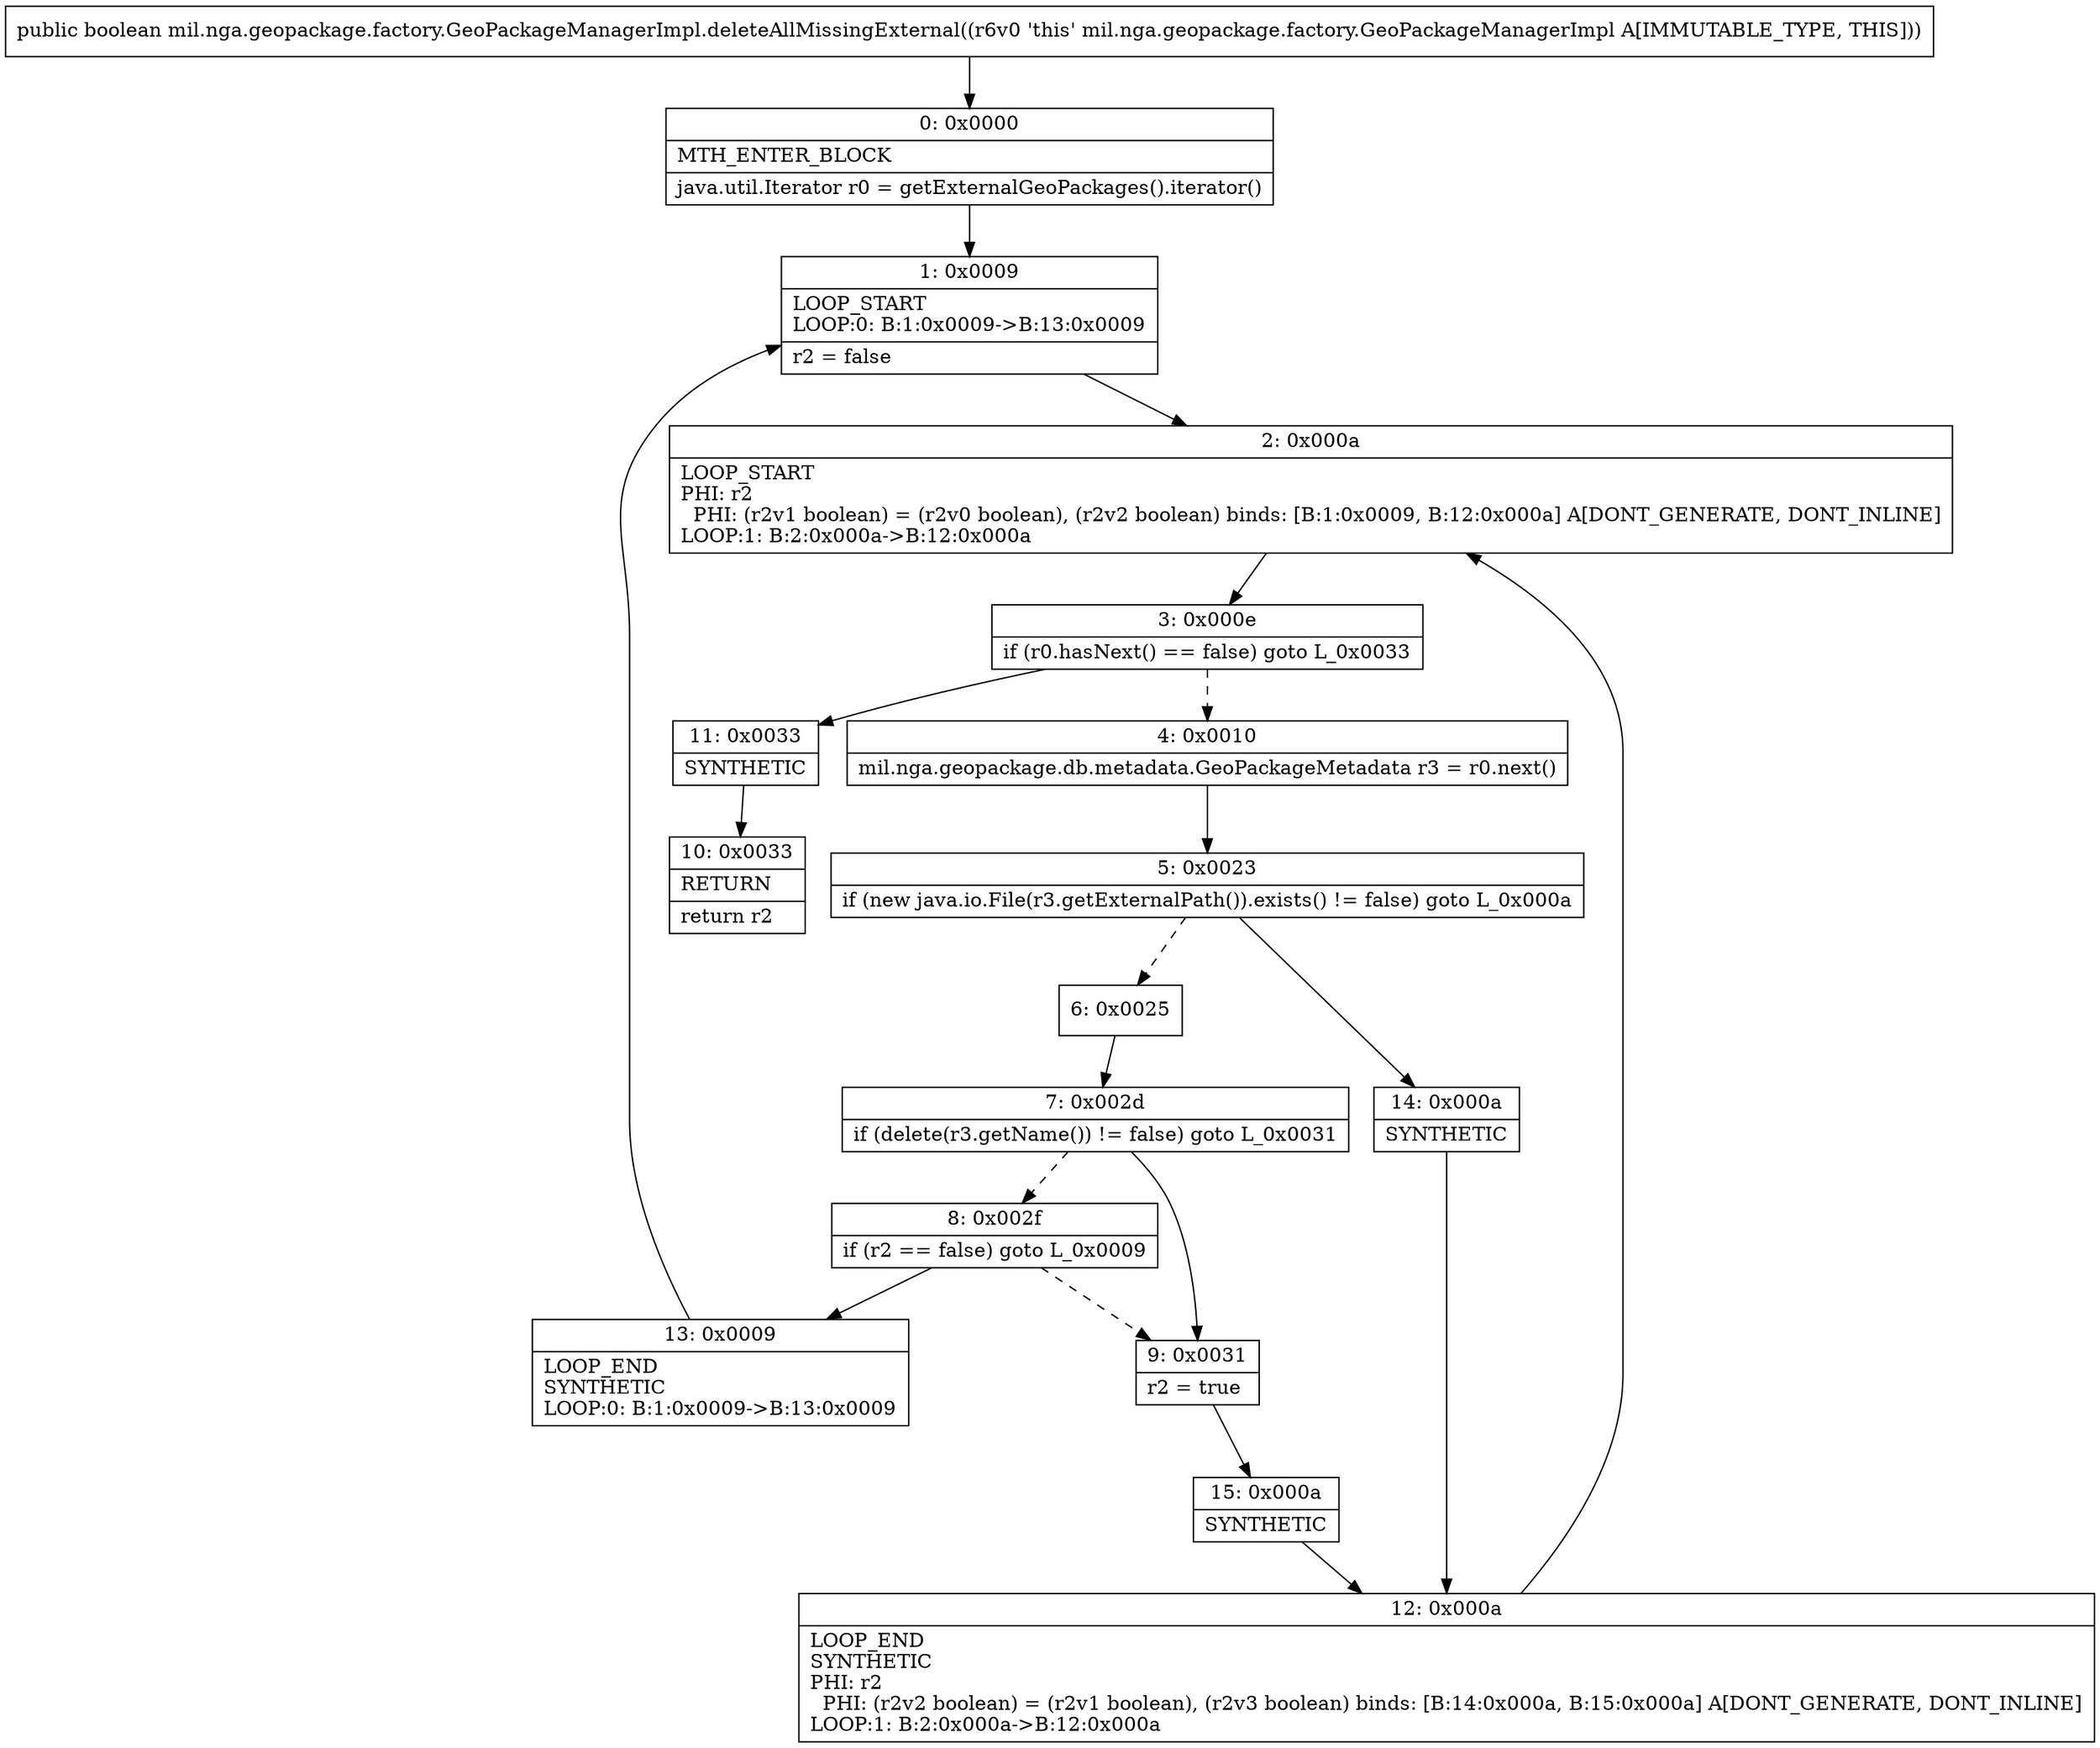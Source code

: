 digraph "CFG formil.nga.geopackage.factory.GeoPackageManagerImpl.deleteAllMissingExternal()Z" {
Node_0 [shape=record,label="{0\:\ 0x0000|MTH_ENTER_BLOCK\l|java.util.Iterator r0 = getExternalGeoPackages().iterator()\l}"];
Node_1 [shape=record,label="{1\:\ 0x0009|LOOP_START\lLOOP:0: B:1:0x0009\-\>B:13:0x0009\l|r2 = false\l}"];
Node_2 [shape=record,label="{2\:\ 0x000a|LOOP_START\lPHI: r2 \l  PHI: (r2v1 boolean) = (r2v0 boolean), (r2v2 boolean) binds: [B:1:0x0009, B:12:0x000a] A[DONT_GENERATE, DONT_INLINE]\lLOOP:1: B:2:0x000a\-\>B:12:0x000a\l}"];
Node_3 [shape=record,label="{3\:\ 0x000e|if (r0.hasNext() == false) goto L_0x0033\l}"];
Node_4 [shape=record,label="{4\:\ 0x0010|mil.nga.geopackage.db.metadata.GeoPackageMetadata r3 = r0.next()\l}"];
Node_5 [shape=record,label="{5\:\ 0x0023|if (new java.io.File(r3.getExternalPath()).exists() != false) goto L_0x000a\l}"];
Node_6 [shape=record,label="{6\:\ 0x0025}"];
Node_7 [shape=record,label="{7\:\ 0x002d|if (delete(r3.getName()) != false) goto L_0x0031\l}"];
Node_8 [shape=record,label="{8\:\ 0x002f|if (r2 == false) goto L_0x0009\l}"];
Node_9 [shape=record,label="{9\:\ 0x0031|r2 = true\l}"];
Node_10 [shape=record,label="{10\:\ 0x0033|RETURN\l|return r2\l}"];
Node_11 [shape=record,label="{11\:\ 0x0033|SYNTHETIC\l}"];
Node_12 [shape=record,label="{12\:\ 0x000a|LOOP_END\lSYNTHETIC\lPHI: r2 \l  PHI: (r2v2 boolean) = (r2v1 boolean), (r2v3 boolean) binds: [B:14:0x000a, B:15:0x000a] A[DONT_GENERATE, DONT_INLINE]\lLOOP:1: B:2:0x000a\-\>B:12:0x000a\l}"];
Node_13 [shape=record,label="{13\:\ 0x0009|LOOP_END\lSYNTHETIC\lLOOP:0: B:1:0x0009\-\>B:13:0x0009\l}"];
Node_14 [shape=record,label="{14\:\ 0x000a|SYNTHETIC\l}"];
Node_15 [shape=record,label="{15\:\ 0x000a|SYNTHETIC\l}"];
MethodNode[shape=record,label="{public boolean mil.nga.geopackage.factory.GeoPackageManagerImpl.deleteAllMissingExternal((r6v0 'this' mil.nga.geopackage.factory.GeoPackageManagerImpl A[IMMUTABLE_TYPE, THIS])) }"];
MethodNode -> Node_0;
Node_0 -> Node_1;
Node_1 -> Node_2;
Node_2 -> Node_3;
Node_3 -> Node_4[style=dashed];
Node_3 -> Node_11;
Node_4 -> Node_5;
Node_5 -> Node_6[style=dashed];
Node_5 -> Node_14;
Node_6 -> Node_7;
Node_7 -> Node_8[style=dashed];
Node_7 -> Node_9;
Node_8 -> Node_9[style=dashed];
Node_8 -> Node_13;
Node_9 -> Node_15;
Node_11 -> Node_10;
Node_12 -> Node_2;
Node_13 -> Node_1;
Node_14 -> Node_12;
Node_15 -> Node_12;
}

